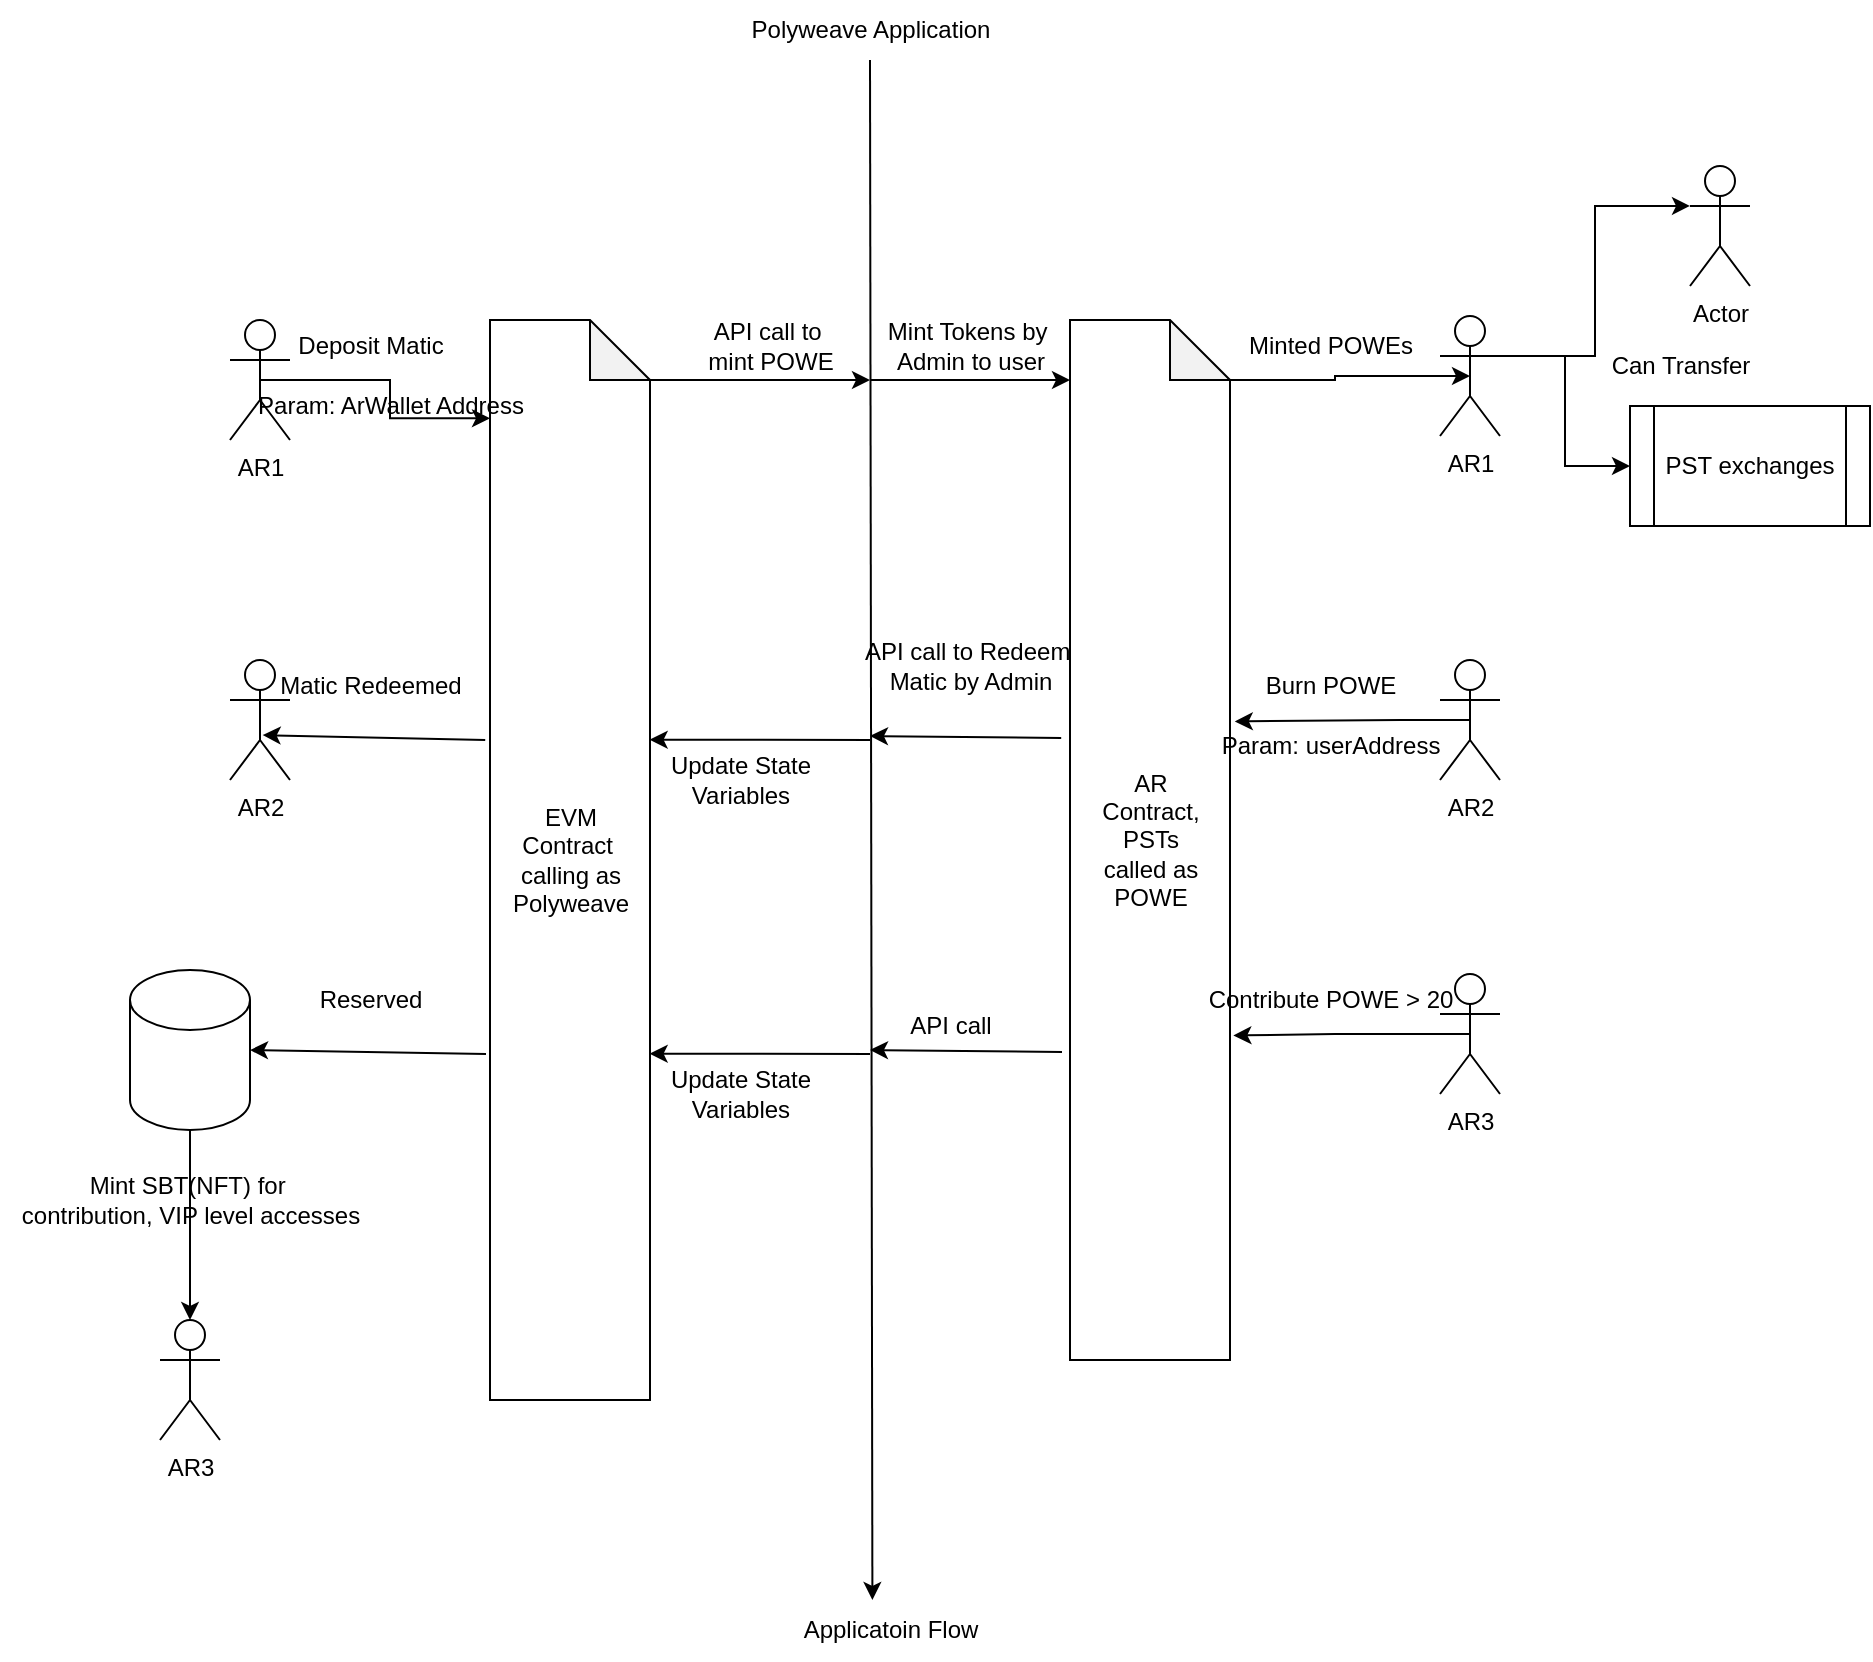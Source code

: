 <mxfile version="24.4.9" type="device">
  <diagram name="Page-1" id="s9RYgpFajcp4ae3KCMYO">
    <mxGraphModel dx="3000" dy="1152" grid="1" gridSize="10" guides="1" tooltips="1" connect="1" arrows="1" fold="1" page="1" pageScale="1" pageWidth="850" pageHeight="1100" math="0" shadow="0">
      <root>
        <mxCell id="0" />
        <mxCell id="1" parent="0" />
        <mxCell id="SWglxx2exoyhD1_kNi5x-1" value="" style="shape=note;whiteSpace=wrap;html=1;backgroundOutline=1;darkOpacity=0.05;" vertex="1" parent="1">
          <mxGeometry x="460" y="180" width="80" height="520" as="geometry" />
        </mxCell>
        <mxCell id="SWglxx2exoyhD1_kNi5x-14" style="edgeStyle=orthogonalEdgeStyle;rounded=0;orthogonalLoop=1;jettySize=auto;html=1;exitX=0;exitY=0;exitDx=80;exitDy=30;exitPerimeter=0;" edge="1" parent="1" source="SWglxx2exoyhD1_kNi5x-2">
          <mxGeometry relative="1" as="geometry">
            <mxPoint x="360" y="210" as="targetPoint" />
          </mxGeometry>
        </mxCell>
        <mxCell id="SWglxx2exoyhD1_kNi5x-2" value="" style="shape=note;whiteSpace=wrap;html=1;backgroundOutline=1;darkOpacity=0.05;" vertex="1" parent="1">
          <mxGeometry x="170" y="180" width="80" height="540" as="geometry" />
        </mxCell>
        <mxCell id="SWglxx2exoyhD1_kNi5x-3" value="&lt;span style=&quot;text-wrap: wrap;&quot;&gt;EVM Contract&amp;nbsp;&lt;/span&gt;&lt;div&gt;&lt;span style=&quot;text-wrap: wrap;&quot;&gt;calling as Polyweave&lt;/span&gt;&lt;/div&gt;" style="text;html=1;align=center;verticalAlign=middle;resizable=0;points=[];autosize=1;strokeColor=none;fillColor=none;" vertex="1" parent="1">
          <mxGeometry x="145" y="430" width="130" height="40" as="geometry" />
        </mxCell>
        <mxCell id="SWglxx2exoyhD1_kNi5x-5" value="&lt;span style=&quot;text-wrap: wrap;&quot;&gt;AR Contract, PSTs called as POWE&lt;/span&gt;" style="text;html=1;align=center;verticalAlign=middle;resizable=0;points=[];autosize=1;strokeColor=none;fillColor=none;" vertex="1" parent="1">
          <mxGeometry x="395" y="425" width="210" height="30" as="geometry" />
        </mxCell>
        <mxCell id="SWglxx2exoyhD1_kNi5x-6" value="" style="endArrow=classic;html=1;rounded=0;entryX=0.42;entryY=0;entryDx=0;entryDy=0;entryPerimeter=0;" edge="1" parent="1" target="SWglxx2exoyhD1_kNi5x-61">
          <mxGeometry width="50" height="50" relative="1" as="geometry">
            <mxPoint x="360" y="50" as="sourcePoint" />
            <mxPoint x="361.23" y="728.44" as="targetPoint" />
          </mxGeometry>
        </mxCell>
        <mxCell id="SWglxx2exoyhD1_kNi5x-8" value="Polyweave Application" style="text;html=1;align=center;verticalAlign=middle;resizable=0;points=[];autosize=1;strokeColor=none;fillColor=none;" vertex="1" parent="1">
          <mxGeometry x="290" y="20" width="140" height="30" as="geometry" />
        </mxCell>
        <mxCell id="SWglxx2exoyhD1_kNi5x-9" value="AR1" style="shape=umlActor;verticalLabelPosition=bottom;verticalAlign=top;html=1;outlineConnect=0;" vertex="1" parent="1">
          <mxGeometry x="40" y="180" width="30" height="60" as="geometry" />
        </mxCell>
        <mxCell id="SWglxx2exoyhD1_kNi5x-26" style="edgeStyle=orthogonalEdgeStyle;rounded=0;orthogonalLoop=1;jettySize=auto;html=1;exitX=1;exitY=0.333;exitDx=0;exitDy=0;exitPerimeter=0;entryX=0;entryY=0.5;entryDx=0;entryDy=0;" edge="1" parent="1" source="SWglxx2exoyhD1_kNi5x-11" target="SWglxx2exoyhD1_kNi5x-25">
          <mxGeometry relative="1" as="geometry" />
        </mxCell>
        <mxCell id="SWglxx2exoyhD1_kNi5x-11" value="AR1" style="shape=umlActor;verticalLabelPosition=bottom;verticalAlign=top;html=1;outlineConnect=0;" vertex="1" parent="1">
          <mxGeometry x="645" y="178" width="30" height="60" as="geometry" />
        </mxCell>
        <mxCell id="SWglxx2exoyhD1_kNi5x-12" style="edgeStyle=orthogonalEdgeStyle;rounded=0;orthogonalLoop=1;jettySize=auto;html=1;exitX=0.5;exitY=0.5;exitDx=0;exitDy=0;exitPerimeter=0;entryX=0;entryY=0.091;entryDx=0;entryDy=0;entryPerimeter=0;" edge="1" parent="1" source="SWglxx2exoyhD1_kNi5x-9" target="SWglxx2exoyhD1_kNi5x-2">
          <mxGeometry relative="1" as="geometry" />
        </mxCell>
        <mxCell id="SWglxx2exoyhD1_kNi5x-13" value="Deposit Matic" style="text;html=1;align=center;verticalAlign=middle;resizable=0;points=[];autosize=1;strokeColor=none;fillColor=none;" vertex="1" parent="1">
          <mxGeometry x="60" y="178" width="100" height="30" as="geometry" />
        </mxCell>
        <mxCell id="SWglxx2exoyhD1_kNi5x-15" value="API call to&amp;nbsp;&lt;div&gt;mint POWE&lt;/div&gt;" style="text;html=1;align=center;verticalAlign=middle;resizable=0;points=[];autosize=1;strokeColor=none;fillColor=none;" vertex="1" parent="1">
          <mxGeometry x="265" y="173" width="90" height="40" as="geometry" />
        </mxCell>
        <mxCell id="SWglxx2exoyhD1_kNi5x-16" value="Param: ArWallet Address" style="text;html=1;align=center;verticalAlign=middle;resizable=0;points=[];autosize=1;strokeColor=none;fillColor=none;" vertex="1" parent="1">
          <mxGeometry x="40" y="208" width="160" height="30" as="geometry" />
        </mxCell>
        <mxCell id="SWglxx2exoyhD1_kNi5x-17" value="" style="endArrow=classic;html=1;rounded=0;" edge="1" parent="1">
          <mxGeometry width="50" height="50" relative="1" as="geometry">
            <mxPoint x="360" y="210" as="sourcePoint" />
            <mxPoint x="460" y="210" as="targetPoint" />
          </mxGeometry>
        </mxCell>
        <mxCell id="SWglxx2exoyhD1_kNi5x-18" value="Mint Tokens by&amp;nbsp;&lt;div&gt;Admin to user&lt;/div&gt;" style="text;html=1;align=center;verticalAlign=middle;resizable=0;points=[];autosize=1;strokeColor=none;fillColor=none;" vertex="1" parent="1">
          <mxGeometry x="355" y="173" width="110" height="40" as="geometry" />
        </mxCell>
        <mxCell id="SWglxx2exoyhD1_kNi5x-20" style="edgeStyle=orthogonalEdgeStyle;rounded=0;orthogonalLoop=1;jettySize=auto;html=1;exitX=0;exitY=0;exitDx=80;exitDy=30;exitPerimeter=0;entryX=0.5;entryY=0.5;entryDx=0;entryDy=0;entryPerimeter=0;" edge="1" parent="1" source="SWglxx2exoyhD1_kNi5x-1" target="SWglxx2exoyhD1_kNi5x-11">
          <mxGeometry relative="1" as="geometry" />
        </mxCell>
        <mxCell id="SWglxx2exoyhD1_kNi5x-21" value="Minted POWEs" style="text;html=1;align=center;verticalAlign=middle;resizable=0;points=[];autosize=1;strokeColor=none;fillColor=none;" vertex="1" parent="1">
          <mxGeometry x="535" y="178" width="110" height="30" as="geometry" />
        </mxCell>
        <mxCell id="SWglxx2exoyhD1_kNi5x-22" value="Actor" style="shape=umlActor;verticalLabelPosition=bottom;verticalAlign=top;html=1;outlineConnect=0;" vertex="1" parent="1">
          <mxGeometry x="770" y="103" width="30" height="60" as="geometry" />
        </mxCell>
        <mxCell id="SWglxx2exoyhD1_kNi5x-23" style="edgeStyle=orthogonalEdgeStyle;rounded=0;orthogonalLoop=1;jettySize=auto;html=1;exitX=1;exitY=0.333;exitDx=0;exitDy=0;exitPerimeter=0;entryX=0;entryY=0.333;entryDx=0;entryDy=0;entryPerimeter=0;" edge="1" parent="1" source="SWglxx2exoyhD1_kNi5x-11" target="SWglxx2exoyhD1_kNi5x-22">
          <mxGeometry relative="1" as="geometry" />
        </mxCell>
        <mxCell id="SWglxx2exoyhD1_kNi5x-24" value="Can Transfer" style="text;html=1;align=center;verticalAlign=middle;resizable=0;points=[];autosize=1;strokeColor=none;fillColor=none;" vertex="1" parent="1">
          <mxGeometry x="720" y="188" width="90" height="30" as="geometry" />
        </mxCell>
        <mxCell id="SWglxx2exoyhD1_kNi5x-25" value="PST exchanges" style="shape=process;whiteSpace=wrap;html=1;backgroundOutline=1;" vertex="1" parent="1">
          <mxGeometry x="740" y="223" width="120" height="60" as="geometry" />
        </mxCell>
        <mxCell id="SWglxx2exoyhD1_kNi5x-27" value="AR2" style="shape=umlActor;verticalLabelPosition=bottom;verticalAlign=top;html=1;outlineConnect=0;" vertex="1" parent="1">
          <mxGeometry x="645" y="350" width="30" height="60" as="geometry" />
        </mxCell>
        <mxCell id="SWglxx2exoyhD1_kNi5x-28" style="edgeStyle=orthogonalEdgeStyle;rounded=0;orthogonalLoop=1;jettySize=auto;html=1;exitX=0.5;exitY=0.5;exitDx=0;exitDy=0;exitPerimeter=0;entryX=-0.029;entryY=1.09;entryDx=0;entryDy=0;entryPerimeter=0;" edge="1" parent="1" source="SWglxx2exoyhD1_kNi5x-27" target="SWglxx2exoyhD1_kNi5x-29">
          <mxGeometry relative="1" as="geometry" />
        </mxCell>
        <mxCell id="SWglxx2exoyhD1_kNi5x-29" value="Burn POWE" style="text;html=1;align=center;verticalAlign=middle;resizable=0;points=[];autosize=1;strokeColor=none;fillColor=none;" vertex="1" parent="1">
          <mxGeometry x="545" y="348" width="90" height="30" as="geometry" />
        </mxCell>
        <mxCell id="SWglxx2exoyhD1_kNi5x-30" value="" style="endArrow=classic;html=1;rounded=0;exitX=-0.055;exitY=0.402;exitDx=0;exitDy=0;exitPerimeter=0;" edge="1" parent="1" source="SWglxx2exoyhD1_kNi5x-1">
          <mxGeometry width="50" height="50" relative="1" as="geometry">
            <mxPoint x="560" y="330" as="sourcePoint" />
            <mxPoint x="360" y="388" as="targetPoint" />
          </mxGeometry>
        </mxCell>
        <mxCell id="SWglxx2exoyhD1_kNi5x-31" value="API call to Redeem&amp;nbsp;&lt;div&gt;Matic by Admin&lt;/div&gt;" style="text;html=1;align=center;verticalAlign=middle;resizable=0;points=[];autosize=1;strokeColor=none;fillColor=none;" vertex="1" parent="1">
          <mxGeometry x="345" y="333" width="130" height="40" as="geometry" />
        </mxCell>
        <mxCell id="SWglxx2exoyhD1_kNi5x-32" value="" style="endArrow=classic;html=1;rounded=0;entryX=-0.002;entryY=-0.004;entryDx=0;entryDy=0;entryPerimeter=0;" edge="1" parent="1" target="SWglxx2exoyhD1_kNi5x-33">
          <mxGeometry width="50" height="50" relative="1" as="geometry">
            <mxPoint x="360" y="390" as="sourcePoint" />
            <mxPoint x="610" y="280" as="targetPoint" />
          </mxGeometry>
        </mxCell>
        <mxCell id="SWglxx2exoyhD1_kNi5x-33" value="Update State&lt;div&gt;Variables&lt;/div&gt;" style="text;html=1;align=center;verticalAlign=middle;resizable=0;points=[];autosize=1;strokeColor=none;fillColor=none;" vertex="1" parent="1">
          <mxGeometry x="250" y="390" width="90" height="40" as="geometry" />
        </mxCell>
        <mxCell id="SWglxx2exoyhD1_kNi5x-34" value="AR2" style="shape=umlActor;verticalLabelPosition=bottom;verticalAlign=top;html=1;outlineConnect=0;" vertex="1" parent="1">
          <mxGeometry x="40" y="350" width="30" height="60" as="geometry" />
        </mxCell>
        <mxCell id="SWglxx2exoyhD1_kNi5x-35" value="" style="endArrow=classic;html=1;rounded=0;exitX=-0.03;exitY=0.389;exitDx=0;exitDy=0;exitPerimeter=0;entryX=0.544;entryY=0.626;entryDx=0;entryDy=0;entryPerimeter=0;" edge="1" parent="1" source="SWglxx2exoyhD1_kNi5x-2" target="SWglxx2exoyhD1_kNi5x-34">
          <mxGeometry width="50" height="50" relative="1" as="geometry">
            <mxPoint x="560" y="330" as="sourcePoint" />
            <mxPoint x="610" y="280" as="targetPoint" />
          </mxGeometry>
        </mxCell>
        <mxCell id="SWglxx2exoyhD1_kNi5x-36" value="Matic Redeemed" style="text;html=1;align=center;verticalAlign=middle;resizable=0;points=[];autosize=1;strokeColor=none;fillColor=none;" vertex="1" parent="1">
          <mxGeometry x="55" y="348" width="110" height="30" as="geometry" />
        </mxCell>
        <mxCell id="SWglxx2exoyhD1_kNi5x-38" value="AR3" style="shape=umlActor;verticalLabelPosition=bottom;verticalAlign=top;html=1;outlineConnect=0;" vertex="1" parent="1">
          <mxGeometry x="645" y="507" width="30" height="60" as="geometry" />
        </mxCell>
        <mxCell id="SWglxx2exoyhD1_kNi5x-40" value="Contribute POWE &amp;gt; 20" style="text;html=1;align=center;verticalAlign=middle;resizable=0;points=[];autosize=1;strokeColor=none;fillColor=none;" vertex="1" parent="1">
          <mxGeometry x="515" y="505" width="150" height="30" as="geometry" />
        </mxCell>
        <mxCell id="SWglxx2exoyhD1_kNi5x-41" value="" style="endArrow=classic;html=1;rounded=0;exitX=-0.055;exitY=0.402;exitDx=0;exitDy=0;exitPerimeter=0;" edge="1" parent="1">
          <mxGeometry width="50" height="50" relative="1" as="geometry">
            <mxPoint x="456" y="546" as="sourcePoint" />
            <mxPoint x="360" y="545" as="targetPoint" />
          </mxGeometry>
        </mxCell>
        <mxCell id="SWglxx2exoyhD1_kNi5x-43" value="" style="endArrow=classic;html=1;rounded=0;entryX=-0.002;entryY=-0.004;entryDx=0;entryDy=0;entryPerimeter=0;" edge="1" parent="1" target="SWglxx2exoyhD1_kNi5x-44">
          <mxGeometry width="50" height="50" relative="1" as="geometry">
            <mxPoint x="360" y="547" as="sourcePoint" />
            <mxPoint x="610" y="437" as="targetPoint" />
          </mxGeometry>
        </mxCell>
        <mxCell id="SWglxx2exoyhD1_kNi5x-44" value="Update State&lt;div&gt;Variables&lt;/div&gt;" style="text;html=1;align=center;verticalAlign=middle;resizable=0;points=[];autosize=1;strokeColor=none;fillColor=none;" vertex="1" parent="1">
          <mxGeometry x="250" y="547" width="90" height="40" as="geometry" />
        </mxCell>
        <mxCell id="SWglxx2exoyhD1_kNi5x-46" value="" style="endArrow=classic;html=1;rounded=0;exitX=-0.03;exitY=0.389;exitDx=0;exitDy=0;exitPerimeter=0;entryX=1;entryY=0.5;entryDx=0;entryDy=0;entryPerimeter=0;" edge="1" parent="1" target="SWglxx2exoyhD1_kNi5x-51">
          <mxGeometry width="50" height="50" relative="1" as="geometry">
            <mxPoint x="168" y="547" as="sourcePoint" />
            <mxPoint x="56.32" y="544.56" as="targetPoint" />
          </mxGeometry>
        </mxCell>
        <mxCell id="SWglxx2exoyhD1_kNi5x-47" value="Reserved" style="text;html=1;align=center;verticalAlign=middle;resizable=0;points=[];autosize=1;strokeColor=none;fillColor=none;" vertex="1" parent="1">
          <mxGeometry x="75" y="505" width="70" height="30" as="geometry" />
        </mxCell>
        <mxCell id="SWglxx2exoyhD1_kNi5x-48" style="edgeStyle=orthogonalEdgeStyle;rounded=0;orthogonalLoop=1;jettySize=auto;html=1;exitX=0.5;exitY=0.5;exitDx=0;exitDy=0;exitPerimeter=0;entryX=1.021;entryY=0.688;entryDx=0;entryDy=0;entryPerimeter=0;" edge="1" parent="1" source="SWglxx2exoyhD1_kNi5x-38" target="SWglxx2exoyhD1_kNi5x-1">
          <mxGeometry relative="1" as="geometry" />
        </mxCell>
        <mxCell id="SWglxx2exoyhD1_kNi5x-49" value="API call" style="text;html=1;align=center;verticalAlign=middle;resizable=0;points=[];autosize=1;strokeColor=none;fillColor=none;" vertex="1" parent="1">
          <mxGeometry x="370" y="518" width="60" height="30" as="geometry" />
        </mxCell>
        <mxCell id="SWglxx2exoyhD1_kNi5x-50" value="Param: userAddress" style="text;html=1;align=center;verticalAlign=middle;resizable=0;points=[];autosize=1;strokeColor=none;fillColor=none;" vertex="1" parent="1">
          <mxGeometry x="525" y="378" width="130" height="30" as="geometry" />
        </mxCell>
        <mxCell id="SWglxx2exoyhD1_kNi5x-51" value="" style="shape=cylinder3;whiteSpace=wrap;html=1;boundedLbl=1;backgroundOutline=1;size=15;" vertex="1" parent="1">
          <mxGeometry x="-10" y="505" width="60" height="80" as="geometry" />
        </mxCell>
        <mxCell id="SWglxx2exoyhD1_kNi5x-53" value="AR3" style="shape=umlActor;verticalLabelPosition=bottom;verticalAlign=top;html=1;outlineConnect=0;" vertex="1" parent="1">
          <mxGeometry x="5" y="680" width="30" height="60" as="geometry" />
        </mxCell>
        <mxCell id="SWglxx2exoyhD1_kNi5x-58" style="edgeStyle=orthogonalEdgeStyle;rounded=0;orthogonalLoop=1;jettySize=auto;html=1;exitX=0.5;exitY=1;exitDx=0;exitDy=0;exitPerimeter=0;entryX=0.5;entryY=0;entryDx=0;entryDy=0;entryPerimeter=0;" edge="1" parent="1" source="SWglxx2exoyhD1_kNi5x-51" target="SWglxx2exoyhD1_kNi5x-53">
          <mxGeometry relative="1" as="geometry" />
        </mxCell>
        <mxCell id="SWglxx2exoyhD1_kNi5x-59" value="Mint SBT(NFT) for&amp;nbsp;&lt;div&gt;contribution, VIP level accesses&lt;/div&gt;" style="text;html=1;align=center;verticalAlign=middle;resizable=0;points=[];autosize=1;strokeColor=none;fillColor=none;" vertex="1" parent="1">
          <mxGeometry x="-75" y="600" width="190" height="40" as="geometry" />
        </mxCell>
        <mxCell id="SWglxx2exoyhD1_kNi5x-61" value="Applicatoin Flow" style="text;html=1;align=center;verticalAlign=middle;resizable=0;points=[];autosize=1;strokeColor=none;fillColor=none;" vertex="1" parent="1">
          <mxGeometry x="315" y="820" width="110" height="30" as="geometry" />
        </mxCell>
      </root>
    </mxGraphModel>
  </diagram>
</mxfile>
